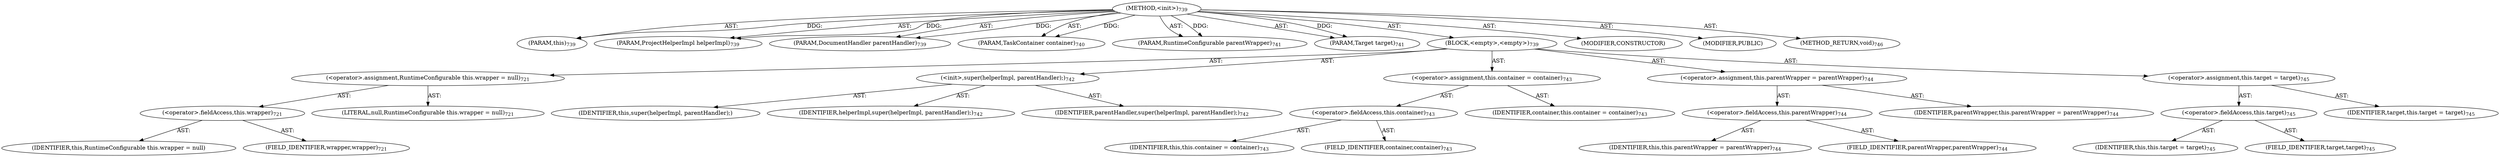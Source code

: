 digraph "&lt;init&gt;" {  
"111669149716" [label = <(METHOD,&lt;init&gt;)<SUB>739</SUB>> ]
"115964117009" [label = <(PARAM,this)<SUB>739</SUB>> ]
"115964117010" [label = <(PARAM,ProjectHelperImpl helperImpl)<SUB>739</SUB>> ]
"115964117011" [label = <(PARAM,DocumentHandler parentHandler)<SUB>739</SUB>> ]
"115964117063" [label = <(PARAM,TaskContainer container)<SUB>740</SUB>> ]
"115964117064" [label = <(PARAM,RuntimeConfigurable parentWrapper)<SUB>741</SUB>> ]
"115964117065" [label = <(PARAM,Target target)<SUB>741</SUB>> ]
"25769803886" [label = <(BLOCK,&lt;empty&gt;,&lt;empty&gt;)<SUB>739</SUB>> ]
"30064771505" [label = <(&lt;operator&gt;.assignment,RuntimeConfigurable this.wrapper = null)<SUB>721</SUB>> ]
"30064771506" [label = <(&lt;operator&gt;.fieldAccess,this.wrapper)<SUB>721</SUB>> ]
"68719477134" [label = <(IDENTIFIER,this,RuntimeConfigurable this.wrapper = null)> ]
"55834574966" [label = <(FIELD_IDENTIFIER,wrapper,wrapper)<SUB>721</SUB>> ]
"90194313288" [label = <(LITERAL,null,RuntimeConfigurable this.wrapper = null)<SUB>721</SUB>> ]
"30064771075" [label = <(&lt;init&gt;,super(helperImpl, parentHandler);)<SUB>742</SUB>> ]
"68719476762" [label = <(IDENTIFIER,this,super(helperImpl, parentHandler);)> ]
"68719476766" [label = <(IDENTIFIER,helperImpl,super(helperImpl, parentHandler);)<SUB>742</SUB>> ]
"68719476767" [label = <(IDENTIFIER,parentHandler,super(helperImpl, parentHandler);)<SUB>742</SUB>> ]
"30064771507" [label = <(&lt;operator&gt;.assignment,this.container = container)<SUB>743</SUB>> ]
"30064771508" [label = <(&lt;operator&gt;.fieldAccess,this.container)<SUB>743</SUB>> ]
"68719476763" [label = <(IDENTIFIER,this,this.container = container)<SUB>743</SUB>> ]
"55834574967" [label = <(FIELD_IDENTIFIER,container,container)<SUB>743</SUB>> ]
"68719477135" [label = <(IDENTIFIER,container,this.container = container)<SUB>743</SUB>> ]
"30064771509" [label = <(&lt;operator&gt;.assignment,this.parentWrapper = parentWrapper)<SUB>744</SUB>> ]
"30064771510" [label = <(&lt;operator&gt;.fieldAccess,this.parentWrapper)<SUB>744</SUB>> ]
"68719476764" [label = <(IDENTIFIER,this,this.parentWrapper = parentWrapper)<SUB>744</SUB>> ]
"55834574968" [label = <(FIELD_IDENTIFIER,parentWrapper,parentWrapper)<SUB>744</SUB>> ]
"68719477136" [label = <(IDENTIFIER,parentWrapper,this.parentWrapper = parentWrapper)<SUB>744</SUB>> ]
"30064771511" [label = <(&lt;operator&gt;.assignment,this.target = target)<SUB>745</SUB>> ]
"30064771512" [label = <(&lt;operator&gt;.fieldAccess,this.target)<SUB>745</SUB>> ]
"68719476765" [label = <(IDENTIFIER,this,this.target = target)<SUB>745</SUB>> ]
"55834574969" [label = <(FIELD_IDENTIFIER,target,target)<SUB>745</SUB>> ]
"68719477137" [label = <(IDENTIFIER,target,this.target = target)<SUB>745</SUB>> ]
"133143986231" [label = <(MODIFIER,CONSTRUCTOR)> ]
"133143986232" [label = <(MODIFIER,PUBLIC)> ]
"128849018900" [label = <(METHOD_RETURN,void)<SUB>746</SUB>> ]
  "111669149716" -> "115964117009"  [ label = "AST: "] 
  "111669149716" -> "115964117010"  [ label = "AST: "] 
  "111669149716" -> "115964117011"  [ label = "AST: "] 
  "111669149716" -> "115964117063"  [ label = "AST: "] 
  "111669149716" -> "115964117064"  [ label = "AST: "] 
  "111669149716" -> "115964117065"  [ label = "AST: "] 
  "111669149716" -> "25769803886"  [ label = "AST: "] 
  "111669149716" -> "133143986231"  [ label = "AST: "] 
  "111669149716" -> "133143986232"  [ label = "AST: "] 
  "111669149716" -> "128849018900"  [ label = "AST: "] 
  "25769803886" -> "30064771505"  [ label = "AST: "] 
  "25769803886" -> "30064771075"  [ label = "AST: "] 
  "25769803886" -> "30064771507"  [ label = "AST: "] 
  "25769803886" -> "30064771509"  [ label = "AST: "] 
  "25769803886" -> "30064771511"  [ label = "AST: "] 
  "30064771505" -> "30064771506"  [ label = "AST: "] 
  "30064771505" -> "90194313288"  [ label = "AST: "] 
  "30064771506" -> "68719477134"  [ label = "AST: "] 
  "30064771506" -> "55834574966"  [ label = "AST: "] 
  "30064771075" -> "68719476762"  [ label = "AST: "] 
  "30064771075" -> "68719476766"  [ label = "AST: "] 
  "30064771075" -> "68719476767"  [ label = "AST: "] 
  "30064771507" -> "30064771508"  [ label = "AST: "] 
  "30064771507" -> "68719477135"  [ label = "AST: "] 
  "30064771508" -> "68719476763"  [ label = "AST: "] 
  "30064771508" -> "55834574967"  [ label = "AST: "] 
  "30064771509" -> "30064771510"  [ label = "AST: "] 
  "30064771509" -> "68719477136"  [ label = "AST: "] 
  "30064771510" -> "68719476764"  [ label = "AST: "] 
  "30064771510" -> "55834574968"  [ label = "AST: "] 
  "30064771511" -> "30064771512"  [ label = "AST: "] 
  "30064771511" -> "68719477137"  [ label = "AST: "] 
  "30064771512" -> "68719476765"  [ label = "AST: "] 
  "30064771512" -> "55834574969"  [ label = "AST: "] 
  "111669149716" -> "115964117009"  [ label = "DDG: "] 
  "111669149716" -> "115964117010"  [ label = "DDG: "] 
  "111669149716" -> "115964117011"  [ label = "DDG: "] 
  "111669149716" -> "115964117063"  [ label = "DDG: "] 
  "111669149716" -> "115964117064"  [ label = "DDG: "] 
  "111669149716" -> "115964117065"  [ label = "DDG: "] 
}
